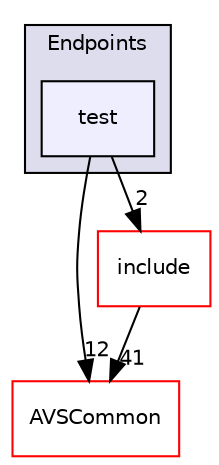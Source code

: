 digraph "/workplace/avs-device-sdk/Endpoints/test" {
  compound=true
  node [ fontsize="10", fontname="Helvetica"];
  edge [ labelfontsize="10", labelfontname="Helvetica"];
  subgraph clusterdir_0a90cfc4c6fc93350190d2c91cca5e69 {
    graph [ bgcolor="#ddddee", pencolor="black", label="Endpoints" fontname="Helvetica", fontsize="10", URL="dir_0a90cfc4c6fc93350190d2c91cca5e69.html"]
  dir_8129760450274e680fc326a2191f6766 [shape=box, label="test", style="filled", fillcolor="#eeeeff", pencolor="black", URL="dir_8129760450274e680fc326a2191f6766.html"];
  }
  dir_13e65effb2bde530b17b3d5eefcd0266 [shape=box label="AVSCommon" fillcolor="white" style="filled" color="red" URL="dir_13e65effb2bde530b17b3d5eefcd0266.html"];
  dir_7a58df4bcbb68d87015859ee7ca53249 [shape=box label="include" fillcolor="white" style="filled" color="red" URL="dir_7a58df4bcbb68d87015859ee7ca53249.html"];
  dir_8129760450274e680fc326a2191f6766->dir_13e65effb2bde530b17b3d5eefcd0266 [headlabel="12", labeldistance=1.5 headhref="dir_000459_000017.html"];
  dir_8129760450274e680fc326a2191f6766->dir_7a58df4bcbb68d87015859ee7ca53249 [headlabel="2", labeldistance=1.5 headhref="dir_000459_000456.html"];
  dir_7a58df4bcbb68d87015859ee7ca53249->dir_13e65effb2bde530b17b3d5eefcd0266 [headlabel="41", labeldistance=1.5 headhref="dir_000456_000017.html"];
}
